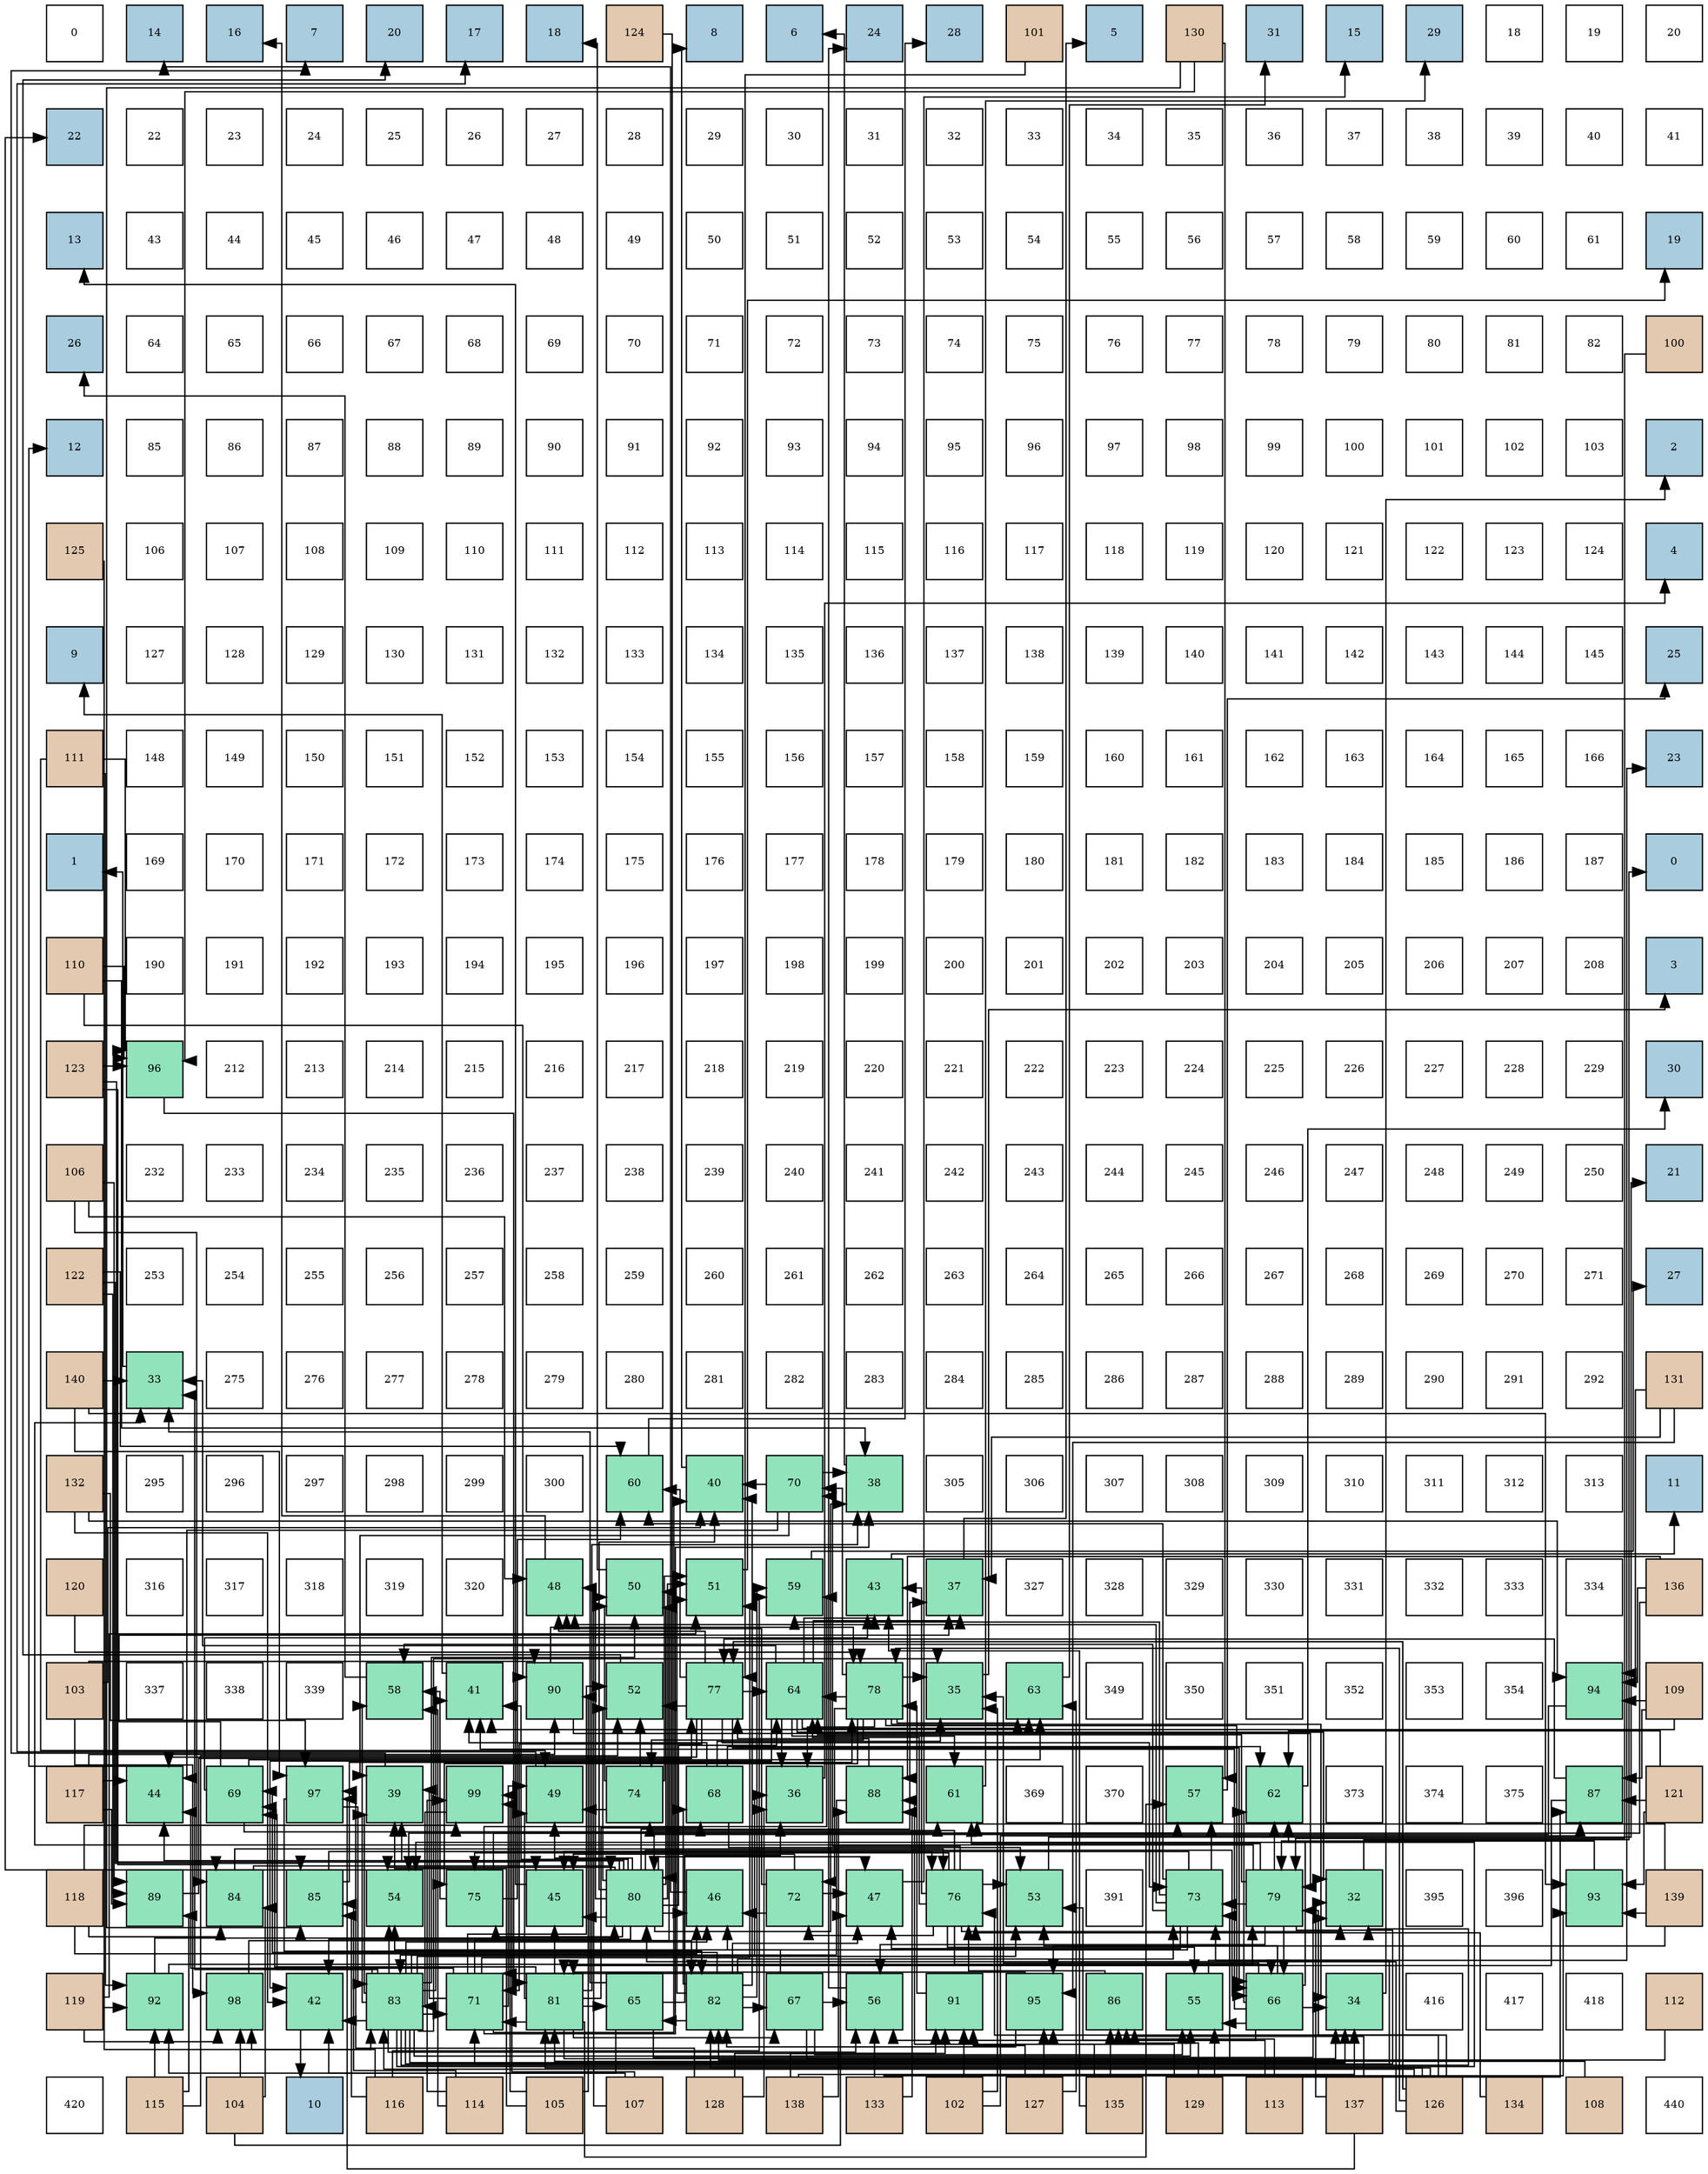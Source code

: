 digraph layout{
 rankdir=TB;
 splines=ortho;
 node [style=filled shape=square fixedsize=true width=0.6];
0[label="0", fontsize=8, fillcolor="#ffffff"];
1[label="14", fontsize=8, fillcolor="#a9ccde"];
2[label="16", fontsize=8, fillcolor="#a9ccde"];
3[label="7", fontsize=8, fillcolor="#a9ccde"];
4[label="20", fontsize=8, fillcolor="#a9ccde"];
5[label="17", fontsize=8, fillcolor="#a9ccde"];
6[label="18", fontsize=8, fillcolor="#a9ccde"];
7[label="124", fontsize=8, fillcolor="#e3c9af"];
8[label="8", fontsize=8, fillcolor="#a9ccde"];
9[label="6", fontsize=8, fillcolor="#a9ccde"];
10[label="24", fontsize=8, fillcolor="#a9ccde"];
11[label="28", fontsize=8, fillcolor="#a9ccde"];
12[label="101", fontsize=8, fillcolor="#e3c9af"];
13[label="5", fontsize=8, fillcolor="#a9ccde"];
14[label="130", fontsize=8, fillcolor="#e3c9af"];
15[label="31", fontsize=8, fillcolor="#a9ccde"];
16[label="15", fontsize=8, fillcolor="#a9ccde"];
17[label="29", fontsize=8, fillcolor="#a9ccde"];
18[label="18", fontsize=8, fillcolor="#ffffff"];
19[label="19", fontsize=8, fillcolor="#ffffff"];
20[label="20", fontsize=8, fillcolor="#ffffff"];
21[label="22", fontsize=8, fillcolor="#a9ccde"];
22[label="22", fontsize=8, fillcolor="#ffffff"];
23[label="23", fontsize=8, fillcolor="#ffffff"];
24[label="24", fontsize=8, fillcolor="#ffffff"];
25[label="25", fontsize=8, fillcolor="#ffffff"];
26[label="26", fontsize=8, fillcolor="#ffffff"];
27[label="27", fontsize=8, fillcolor="#ffffff"];
28[label="28", fontsize=8, fillcolor="#ffffff"];
29[label="29", fontsize=8, fillcolor="#ffffff"];
30[label="30", fontsize=8, fillcolor="#ffffff"];
31[label="31", fontsize=8, fillcolor="#ffffff"];
32[label="32", fontsize=8, fillcolor="#ffffff"];
33[label="33", fontsize=8, fillcolor="#ffffff"];
34[label="34", fontsize=8, fillcolor="#ffffff"];
35[label="35", fontsize=8, fillcolor="#ffffff"];
36[label="36", fontsize=8, fillcolor="#ffffff"];
37[label="37", fontsize=8, fillcolor="#ffffff"];
38[label="38", fontsize=8, fillcolor="#ffffff"];
39[label="39", fontsize=8, fillcolor="#ffffff"];
40[label="40", fontsize=8, fillcolor="#ffffff"];
41[label="41", fontsize=8, fillcolor="#ffffff"];
42[label="13", fontsize=8, fillcolor="#a9ccde"];
43[label="43", fontsize=8, fillcolor="#ffffff"];
44[label="44", fontsize=8, fillcolor="#ffffff"];
45[label="45", fontsize=8, fillcolor="#ffffff"];
46[label="46", fontsize=8, fillcolor="#ffffff"];
47[label="47", fontsize=8, fillcolor="#ffffff"];
48[label="48", fontsize=8, fillcolor="#ffffff"];
49[label="49", fontsize=8, fillcolor="#ffffff"];
50[label="50", fontsize=8, fillcolor="#ffffff"];
51[label="51", fontsize=8, fillcolor="#ffffff"];
52[label="52", fontsize=8, fillcolor="#ffffff"];
53[label="53", fontsize=8, fillcolor="#ffffff"];
54[label="54", fontsize=8, fillcolor="#ffffff"];
55[label="55", fontsize=8, fillcolor="#ffffff"];
56[label="56", fontsize=8, fillcolor="#ffffff"];
57[label="57", fontsize=8, fillcolor="#ffffff"];
58[label="58", fontsize=8, fillcolor="#ffffff"];
59[label="59", fontsize=8, fillcolor="#ffffff"];
60[label="60", fontsize=8, fillcolor="#ffffff"];
61[label="61", fontsize=8, fillcolor="#ffffff"];
62[label="19", fontsize=8, fillcolor="#a9ccde"];
63[label="26", fontsize=8, fillcolor="#a9ccde"];
64[label="64", fontsize=8, fillcolor="#ffffff"];
65[label="65", fontsize=8, fillcolor="#ffffff"];
66[label="66", fontsize=8, fillcolor="#ffffff"];
67[label="67", fontsize=8, fillcolor="#ffffff"];
68[label="68", fontsize=8, fillcolor="#ffffff"];
69[label="69", fontsize=8, fillcolor="#ffffff"];
70[label="70", fontsize=8, fillcolor="#ffffff"];
71[label="71", fontsize=8, fillcolor="#ffffff"];
72[label="72", fontsize=8, fillcolor="#ffffff"];
73[label="73", fontsize=8, fillcolor="#ffffff"];
74[label="74", fontsize=8, fillcolor="#ffffff"];
75[label="75", fontsize=8, fillcolor="#ffffff"];
76[label="76", fontsize=8, fillcolor="#ffffff"];
77[label="77", fontsize=8, fillcolor="#ffffff"];
78[label="78", fontsize=8, fillcolor="#ffffff"];
79[label="79", fontsize=8, fillcolor="#ffffff"];
80[label="80", fontsize=8, fillcolor="#ffffff"];
81[label="81", fontsize=8, fillcolor="#ffffff"];
82[label="82", fontsize=8, fillcolor="#ffffff"];
83[label="100", fontsize=8, fillcolor="#e3c9af"];
84[label="12", fontsize=8, fillcolor="#a9ccde"];
85[label="85", fontsize=8, fillcolor="#ffffff"];
86[label="86", fontsize=8, fillcolor="#ffffff"];
87[label="87", fontsize=8, fillcolor="#ffffff"];
88[label="88", fontsize=8, fillcolor="#ffffff"];
89[label="89", fontsize=8, fillcolor="#ffffff"];
90[label="90", fontsize=8, fillcolor="#ffffff"];
91[label="91", fontsize=8, fillcolor="#ffffff"];
92[label="92", fontsize=8, fillcolor="#ffffff"];
93[label="93", fontsize=8, fillcolor="#ffffff"];
94[label="94", fontsize=8, fillcolor="#ffffff"];
95[label="95", fontsize=8, fillcolor="#ffffff"];
96[label="96", fontsize=8, fillcolor="#ffffff"];
97[label="97", fontsize=8, fillcolor="#ffffff"];
98[label="98", fontsize=8, fillcolor="#ffffff"];
99[label="99", fontsize=8, fillcolor="#ffffff"];
100[label="100", fontsize=8, fillcolor="#ffffff"];
101[label="101", fontsize=8, fillcolor="#ffffff"];
102[label="102", fontsize=8, fillcolor="#ffffff"];
103[label="103", fontsize=8, fillcolor="#ffffff"];
104[label="2", fontsize=8, fillcolor="#a9ccde"];
105[label="125", fontsize=8, fillcolor="#e3c9af"];
106[label="106", fontsize=8, fillcolor="#ffffff"];
107[label="107", fontsize=8, fillcolor="#ffffff"];
108[label="108", fontsize=8, fillcolor="#ffffff"];
109[label="109", fontsize=8, fillcolor="#ffffff"];
110[label="110", fontsize=8, fillcolor="#ffffff"];
111[label="111", fontsize=8, fillcolor="#ffffff"];
112[label="112", fontsize=8, fillcolor="#ffffff"];
113[label="113", fontsize=8, fillcolor="#ffffff"];
114[label="114", fontsize=8, fillcolor="#ffffff"];
115[label="115", fontsize=8, fillcolor="#ffffff"];
116[label="116", fontsize=8, fillcolor="#ffffff"];
117[label="117", fontsize=8, fillcolor="#ffffff"];
118[label="118", fontsize=8, fillcolor="#ffffff"];
119[label="119", fontsize=8, fillcolor="#ffffff"];
120[label="120", fontsize=8, fillcolor="#ffffff"];
121[label="121", fontsize=8, fillcolor="#ffffff"];
122[label="122", fontsize=8, fillcolor="#ffffff"];
123[label="123", fontsize=8, fillcolor="#ffffff"];
124[label="124", fontsize=8, fillcolor="#ffffff"];
125[label="4", fontsize=8, fillcolor="#a9ccde"];
126[label="9", fontsize=8, fillcolor="#a9ccde"];
127[label="127", fontsize=8, fillcolor="#ffffff"];
128[label="128", fontsize=8, fillcolor="#ffffff"];
129[label="129", fontsize=8, fillcolor="#ffffff"];
130[label="130", fontsize=8, fillcolor="#ffffff"];
131[label="131", fontsize=8, fillcolor="#ffffff"];
132[label="132", fontsize=8, fillcolor="#ffffff"];
133[label="133", fontsize=8, fillcolor="#ffffff"];
134[label="134", fontsize=8, fillcolor="#ffffff"];
135[label="135", fontsize=8, fillcolor="#ffffff"];
136[label="136", fontsize=8, fillcolor="#ffffff"];
137[label="137", fontsize=8, fillcolor="#ffffff"];
138[label="138", fontsize=8, fillcolor="#ffffff"];
139[label="139", fontsize=8, fillcolor="#ffffff"];
140[label="140", fontsize=8, fillcolor="#ffffff"];
141[label="141", fontsize=8, fillcolor="#ffffff"];
142[label="142", fontsize=8, fillcolor="#ffffff"];
143[label="143", fontsize=8, fillcolor="#ffffff"];
144[label="144", fontsize=8, fillcolor="#ffffff"];
145[label="145", fontsize=8, fillcolor="#ffffff"];
146[label="25", fontsize=8, fillcolor="#a9ccde"];
147[label="111", fontsize=8, fillcolor="#e3c9af"];
148[label="148", fontsize=8, fillcolor="#ffffff"];
149[label="149", fontsize=8, fillcolor="#ffffff"];
150[label="150", fontsize=8, fillcolor="#ffffff"];
151[label="151", fontsize=8, fillcolor="#ffffff"];
152[label="152", fontsize=8, fillcolor="#ffffff"];
153[label="153", fontsize=8, fillcolor="#ffffff"];
154[label="154", fontsize=8, fillcolor="#ffffff"];
155[label="155", fontsize=8, fillcolor="#ffffff"];
156[label="156", fontsize=8, fillcolor="#ffffff"];
157[label="157", fontsize=8, fillcolor="#ffffff"];
158[label="158", fontsize=8, fillcolor="#ffffff"];
159[label="159", fontsize=8, fillcolor="#ffffff"];
160[label="160", fontsize=8, fillcolor="#ffffff"];
161[label="161", fontsize=8, fillcolor="#ffffff"];
162[label="162", fontsize=8, fillcolor="#ffffff"];
163[label="163", fontsize=8, fillcolor="#ffffff"];
164[label="164", fontsize=8, fillcolor="#ffffff"];
165[label="165", fontsize=8, fillcolor="#ffffff"];
166[label="166", fontsize=8, fillcolor="#ffffff"];
167[label="23", fontsize=8, fillcolor="#a9ccde"];
168[label="1", fontsize=8, fillcolor="#a9ccde"];
169[label="169", fontsize=8, fillcolor="#ffffff"];
170[label="170", fontsize=8, fillcolor="#ffffff"];
171[label="171", fontsize=8, fillcolor="#ffffff"];
172[label="172", fontsize=8, fillcolor="#ffffff"];
173[label="173", fontsize=8, fillcolor="#ffffff"];
174[label="174", fontsize=8, fillcolor="#ffffff"];
175[label="175", fontsize=8, fillcolor="#ffffff"];
176[label="176", fontsize=8, fillcolor="#ffffff"];
177[label="177", fontsize=8, fillcolor="#ffffff"];
178[label="178", fontsize=8, fillcolor="#ffffff"];
179[label="179", fontsize=8, fillcolor="#ffffff"];
180[label="180", fontsize=8, fillcolor="#ffffff"];
181[label="181", fontsize=8, fillcolor="#ffffff"];
182[label="182", fontsize=8, fillcolor="#ffffff"];
183[label="183", fontsize=8, fillcolor="#ffffff"];
184[label="184", fontsize=8, fillcolor="#ffffff"];
185[label="185", fontsize=8, fillcolor="#ffffff"];
186[label="186", fontsize=8, fillcolor="#ffffff"];
187[label="187", fontsize=8, fillcolor="#ffffff"];
188[label="0", fontsize=8, fillcolor="#a9ccde"];
189[label="110", fontsize=8, fillcolor="#e3c9af"];
190[label="190", fontsize=8, fillcolor="#ffffff"];
191[label="191", fontsize=8, fillcolor="#ffffff"];
192[label="192", fontsize=8, fillcolor="#ffffff"];
193[label="193", fontsize=8, fillcolor="#ffffff"];
194[label="194", fontsize=8, fillcolor="#ffffff"];
195[label="195", fontsize=8, fillcolor="#ffffff"];
196[label="196", fontsize=8, fillcolor="#ffffff"];
197[label="197", fontsize=8, fillcolor="#ffffff"];
198[label="198", fontsize=8, fillcolor="#ffffff"];
199[label="199", fontsize=8, fillcolor="#ffffff"];
200[label="200", fontsize=8, fillcolor="#ffffff"];
201[label="201", fontsize=8, fillcolor="#ffffff"];
202[label="202", fontsize=8, fillcolor="#ffffff"];
203[label="203", fontsize=8, fillcolor="#ffffff"];
204[label="204", fontsize=8, fillcolor="#ffffff"];
205[label="205", fontsize=8, fillcolor="#ffffff"];
206[label="206", fontsize=8, fillcolor="#ffffff"];
207[label="207", fontsize=8, fillcolor="#ffffff"];
208[label="208", fontsize=8, fillcolor="#ffffff"];
209[label="3", fontsize=8, fillcolor="#a9ccde"];
210[label="123", fontsize=8, fillcolor="#e3c9af"];
211[label="96", fontsize=8, fillcolor="#91e3bb"];
212[label="212", fontsize=8, fillcolor="#ffffff"];
213[label="213", fontsize=8, fillcolor="#ffffff"];
214[label="214", fontsize=8, fillcolor="#ffffff"];
215[label="215", fontsize=8, fillcolor="#ffffff"];
216[label="216", fontsize=8, fillcolor="#ffffff"];
217[label="217", fontsize=8, fillcolor="#ffffff"];
218[label="218", fontsize=8, fillcolor="#ffffff"];
219[label="219", fontsize=8, fillcolor="#ffffff"];
220[label="220", fontsize=8, fillcolor="#ffffff"];
221[label="221", fontsize=8, fillcolor="#ffffff"];
222[label="222", fontsize=8, fillcolor="#ffffff"];
223[label="223", fontsize=8, fillcolor="#ffffff"];
224[label="224", fontsize=8, fillcolor="#ffffff"];
225[label="225", fontsize=8, fillcolor="#ffffff"];
226[label="226", fontsize=8, fillcolor="#ffffff"];
227[label="227", fontsize=8, fillcolor="#ffffff"];
228[label="228", fontsize=8, fillcolor="#ffffff"];
229[label="229", fontsize=8, fillcolor="#ffffff"];
230[label="30", fontsize=8, fillcolor="#a9ccde"];
231[label="106", fontsize=8, fillcolor="#e3c9af"];
232[label="232", fontsize=8, fillcolor="#ffffff"];
233[label="233", fontsize=8, fillcolor="#ffffff"];
234[label="234", fontsize=8, fillcolor="#ffffff"];
235[label="235", fontsize=8, fillcolor="#ffffff"];
236[label="236", fontsize=8, fillcolor="#ffffff"];
237[label="237", fontsize=8, fillcolor="#ffffff"];
238[label="238", fontsize=8, fillcolor="#ffffff"];
239[label="239", fontsize=8, fillcolor="#ffffff"];
240[label="240", fontsize=8, fillcolor="#ffffff"];
241[label="241", fontsize=8, fillcolor="#ffffff"];
242[label="242", fontsize=8, fillcolor="#ffffff"];
243[label="243", fontsize=8, fillcolor="#ffffff"];
244[label="244", fontsize=8, fillcolor="#ffffff"];
245[label="245", fontsize=8, fillcolor="#ffffff"];
246[label="246", fontsize=8, fillcolor="#ffffff"];
247[label="247", fontsize=8, fillcolor="#ffffff"];
248[label="248", fontsize=8, fillcolor="#ffffff"];
249[label="249", fontsize=8, fillcolor="#ffffff"];
250[label="250", fontsize=8, fillcolor="#ffffff"];
251[label="21", fontsize=8, fillcolor="#a9ccde"];
252[label="122", fontsize=8, fillcolor="#e3c9af"];
253[label="253", fontsize=8, fillcolor="#ffffff"];
254[label="254", fontsize=8, fillcolor="#ffffff"];
255[label="255", fontsize=8, fillcolor="#ffffff"];
256[label="256", fontsize=8, fillcolor="#ffffff"];
257[label="257", fontsize=8, fillcolor="#ffffff"];
258[label="258", fontsize=8, fillcolor="#ffffff"];
259[label="259", fontsize=8, fillcolor="#ffffff"];
260[label="260", fontsize=8, fillcolor="#ffffff"];
261[label="261", fontsize=8, fillcolor="#ffffff"];
262[label="262", fontsize=8, fillcolor="#ffffff"];
263[label="263", fontsize=8, fillcolor="#ffffff"];
264[label="264", fontsize=8, fillcolor="#ffffff"];
265[label="265", fontsize=8, fillcolor="#ffffff"];
266[label="266", fontsize=8, fillcolor="#ffffff"];
267[label="267", fontsize=8, fillcolor="#ffffff"];
268[label="268", fontsize=8, fillcolor="#ffffff"];
269[label="269", fontsize=8, fillcolor="#ffffff"];
270[label="270", fontsize=8, fillcolor="#ffffff"];
271[label="271", fontsize=8, fillcolor="#ffffff"];
272[label="27", fontsize=8, fillcolor="#a9ccde"];
273[label="140", fontsize=8, fillcolor="#e3c9af"];
274[label="33", fontsize=8, fillcolor="#91e3bb"];
275[label="275", fontsize=8, fillcolor="#ffffff"];
276[label="276", fontsize=8, fillcolor="#ffffff"];
277[label="277", fontsize=8, fillcolor="#ffffff"];
278[label="278", fontsize=8, fillcolor="#ffffff"];
279[label="279", fontsize=8, fillcolor="#ffffff"];
280[label="280", fontsize=8, fillcolor="#ffffff"];
281[label="281", fontsize=8, fillcolor="#ffffff"];
282[label="282", fontsize=8, fillcolor="#ffffff"];
283[label="283", fontsize=8, fillcolor="#ffffff"];
284[label="284", fontsize=8, fillcolor="#ffffff"];
285[label="285", fontsize=8, fillcolor="#ffffff"];
286[label="286", fontsize=8, fillcolor="#ffffff"];
287[label="287", fontsize=8, fillcolor="#ffffff"];
288[label="288", fontsize=8, fillcolor="#ffffff"];
289[label="289", fontsize=8, fillcolor="#ffffff"];
290[label="290", fontsize=8, fillcolor="#ffffff"];
291[label="291", fontsize=8, fillcolor="#ffffff"];
292[label="292", fontsize=8, fillcolor="#ffffff"];
293[label="131", fontsize=8, fillcolor="#e3c9af"];
294[label="132", fontsize=8, fillcolor="#e3c9af"];
295[label="295", fontsize=8, fillcolor="#ffffff"];
296[label="296", fontsize=8, fillcolor="#ffffff"];
297[label="297", fontsize=8, fillcolor="#ffffff"];
298[label="298", fontsize=8, fillcolor="#ffffff"];
299[label="299", fontsize=8, fillcolor="#ffffff"];
300[label="300", fontsize=8, fillcolor="#ffffff"];
301[label="60", fontsize=8, fillcolor="#91e3bb"];
302[label="40", fontsize=8, fillcolor="#91e3bb"];
303[label="70", fontsize=8, fillcolor="#91e3bb"];
304[label="38", fontsize=8, fillcolor="#91e3bb"];
305[label="305", fontsize=8, fillcolor="#ffffff"];
306[label="306", fontsize=8, fillcolor="#ffffff"];
307[label="307", fontsize=8, fillcolor="#ffffff"];
308[label="308", fontsize=8, fillcolor="#ffffff"];
309[label="309", fontsize=8, fillcolor="#ffffff"];
310[label="310", fontsize=8, fillcolor="#ffffff"];
311[label="311", fontsize=8, fillcolor="#ffffff"];
312[label="312", fontsize=8, fillcolor="#ffffff"];
313[label="313", fontsize=8, fillcolor="#ffffff"];
314[label="11", fontsize=8, fillcolor="#a9ccde"];
315[label="120", fontsize=8, fillcolor="#e3c9af"];
316[label="316", fontsize=8, fillcolor="#ffffff"];
317[label="317", fontsize=8, fillcolor="#ffffff"];
318[label="318", fontsize=8, fillcolor="#ffffff"];
319[label="319", fontsize=8, fillcolor="#ffffff"];
320[label="320", fontsize=8, fillcolor="#ffffff"];
321[label="48", fontsize=8, fillcolor="#91e3bb"];
322[label="50", fontsize=8, fillcolor="#91e3bb"];
323[label="51", fontsize=8, fillcolor="#91e3bb"];
324[label="59", fontsize=8, fillcolor="#91e3bb"];
325[label="43", fontsize=8, fillcolor="#91e3bb"];
326[label="37", fontsize=8, fillcolor="#91e3bb"];
327[label="327", fontsize=8, fillcolor="#ffffff"];
328[label="328", fontsize=8, fillcolor="#ffffff"];
329[label="329", fontsize=8, fillcolor="#ffffff"];
330[label="330", fontsize=8, fillcolor="#ffffff"];
331[label="331", fontsize=8, fillcolor="#ffffff"];
332[label="332", fontsize=8, fillcolor="#ffffff"];
333[label="333", fontsize=8, fillcolor="#ffffff"];
334[label="334", fontsize=8, fillcolor="#ffffff"];
335[label="136", fontsize=8, fillcolor="#e3c9af"];
336[label="103", fontsize=8, fillcolor="#e3c9af"];
337[label="337", fontsize=8, fillcolor="#ffffff"];
338[label="338", fontsize=8, fillcolor="#ffffff"];
339[label="339", fontsize=8, fillcolor="#ffffff"];
340[label="58", fontsize=8, fillcolor="#91e3bb"];
341[label="41", fontsize=8, fillcolor="#91e3bb"];
342[label="90", fontsize=8, fillcolor="#91e3bb"];
343[label="52", fontsize=8, fillcolor="#91e3bb"];
344[label="77", fontsize=8, fillcolor="#91e3bb"];
345[label="64", fontsize=8, fillcolor="#91e3bb"];
346[label="78", fontsize=8, fillcolor="#91e3bb"];
347[label="35", fontsize=8, fillcolor="#91e3bb"];
348[label="63", fontsize=8, fillcolor="#91e3bb"];
349[label="349", fontsize=8, fillcolor="#ffffff"];
350[label="350", fontsize=8, fillcolor="#ffffff"];
351[label="351", fontsize=8, fillcolor="#ffffff"];
352[label="352", fontsize=8, fillcolor="#ffffff"];
353[label="353", fontsize=8, fillcolor="#ffffff"];
354[label="354", fontsize=8, fillcolor="#ffffff"];
355[label="94", fontsize=8, fillcolor="#91e3bb"];
356[label="109", fontsize=8, fillcolor="#e3c9af"];
357[label="117", fontsize=8, fillcolor="#e3c9af"];
358[label="44", fontsize=8, fillcolor="#91e3bb"];
359[label="69", fontsize=8, fillcolor="#91e3bb"];
360[label="97", fontsize=8, fillcolor="#91e3bb"];
361[label="39", fontsize=8, fillcolor="#91e3bb"];
362[label="99", fontsize=8, fillcolor="#91e3bb"];
363[label="49", fontsize=8, fillcolor="#91e3bb"];
364[label="74", fontsize=8, fillcolor="#91e3bb"];
365[label="68", fontsize=8, fillcolor="#91e3bb"];
366[label="36", fontsize=8, fillcolor="#91e3bb"];
367[label="88", fontsize=8, fillcolor="#91e3bb"];
368[label="61", fontsize=8, fillcolor="#91e3bb"];
369[label="369", fontsize=8, fillcolor="#ffffff"];
370[label="370", fontsize=8, fillcolor="#ffffff"];
371[label="57", fontsize=8, fillcolor="#91e3bb"];
372[label="62", fontsize=8, fillcolor="#91e3bb"];
373[label="373", fontsize=8, fillcolor="#ffffff"];
374[label="374", fontsize=8, fillcolor="#ffffff"];
375[label="375", fontsize=8, fillcolor="#ffffff"];
376[label="87", fontsize=8, fillcolor="#91e3bb"];
377[label="121", fontsize=8, fillcolor="#e3c9af"];
378[label="118", fontsize=8, fillcolor="#e3c9af"];
379[label="89", fontsize=8, fillcolor="#91e3bb"];
380[label="84", fontsize=8, fillcolor="#91e3bb"];
381[label="85", fontsize=8, fillcolor="#91e3bb"];
382[label="54", fontsize=8, fillcolor="#91e3bb"];
383[label="75", fontsize=8, fillcolor="#91e3bb"];
384[label="45", fontsize=8, fillcolor="#91e3bb"];
385[label="80", fontsize=8, fillcolor="#91e3bb"];
386[label="46", fontsize=8, fillcolor="#91e3bb"];
387[label="72", fontsize=8, fillcolor="#91e3bb"];
388[label="47", fontsize=8, fillcolor="#91e3bb"];
389[label="76", fontsize=8, fillcolor="#91e3bb"];
390[label="53", fontsize=8, fillcolor="#91e3bb"];
391[label="391", fontsize=8, fillcolor="#ffffff"];
392[label="73", fontsize=8, fillcolor="#91e3bb"];
393[label="79", fontsize=8, fillcolor="#91e3bb"];
394[label="32", fontsize=8, fillcolor="#91e3bb"];
395[label="395", fontsize=8, fillcolor="#ffffff"];
396[label="396", fontsize=8, fillcolor="#ffffff"];
397[label="93", fontsize=8, fillcolor="#91e3bb"];
398[label="139", fontsize=8, fillcolor="#e3c9af"];
399[label="119", fontsize=8, fillcolor="#e3c9af"];
400[label="92", fontsize=8, fillcolor="#91e3bb"];
401[label="98", fontsize=8, fillcolor="#91e3bb"];
402[label="42", fontsize=8, fillcolor="#91e3bb"];
403[label="83", fontsize=8, fillcolor="#91e3bb"];
404[label="71", fontsize=8, fillcolor="#91e3bb"];
405[label="81", fontsize=8, fillcolor="#91e3bb"];
406[label="65", fontsize=8, fillcolor="#91e3bb"];
407[label="82", fontsize=8, fillcolor="#91e3bb"];
408[label="67", fontsize=8, fillcolor="#91e3bb"];
409[label="56", fontsize=8, fillcolor="#91e3bb"];
410[label="91", fontsize=8, fillcolor="#91e3bb"];
411[label="95", fontsize=8, fillcolor="#91e3bb"];
412[label="86", fontsize=8, fillcolor="#91e3bb"];
413[label="55", fontsize=8, fillcolor="#91e3bb"];
414[label="66", fontsize=8, fillcolor="#91e3bb"];
415[label="34", fontsize=8, fillcolor="#91e3bb"];
416[label="416", fontsize=8, fillcolor="#ffffff"];
417[label="417", fontsize=8, fillcolor="#ffffff"];
418[label="418", fontsize=8, fillcolor="#ffffff"];
419[label="112", fontsize=8, fillcolor="#e3c9af"];
420[label="420", fontsize=8, fillcolor="#ffffff"];
421[label="115", fontsize=8, fillcolor="#e3c9af"];
422[label="104", fontsize=8, fillcolor="#e3c9af"];
423[label="10", fontsize=8, fillcolor="#a9ccde"];
424[label="116", fontsize=8, fillcolor="#e3c9af"];
425[label="114", fontsize=8, fillcolor="#e3c9af"];
426[label="105", fontsize=8, fillcolor="#e3c9af"];
427[label="107", fontsize=8, fillcolor="#e3c9af"];
428[label="128", fontsize=8, fillcolor="#e3c9af"];
429[label="138", fontsize=8, fillcolor="#e3c9af"];
430[label="133", fontsize=8, fillcolor="#e3c9af"];
431[label="102", fontsize=8, fillcolor="#e3c9af"];
432[label="127", fontsize=8, fillcolor="#e3c9af"];
433[label="135", fontsize=8, fillcolor="#e3c9af"];
434[label="129", fontsize=8, fillcolor="#e3c9af"];
435[label="113", fontsize=8, fillcolor="#e3c9af"];
436[label="137", fontsize=8, fillcolor="#e3c9af"];
437[label="126", fontsize=8, fillcolor="#e3c9af"];
438[label="134", fontsize=8, fillcolor="#e3c9af"];
439[label="108", fontsize=8, fillcolor="#e3c9af"];
440[label="440", fontsize=8, fillcolor="#ffffff"];
edge [constraint=false, style=vis];394 -> 188;
274 -> 168;
415 -> 104;
347 -> 209;
366 -> 125;
326 -> 13;
304 -> 9;
361 -> 3;
302 -> 8;
341 -> 126;
402 -> 423;
325 -> 314;
358 -> 84;
384 -> 42;
386 -> 1;
388 -> 16;
321 -> 2;
363 -> 5;
322 -> 6;
323 -> 62;
343 -> 4;
390 -> 251;
382 -> 21;
413 -> 167;
409 -> 10;
371 -> 146;
340 -> 63;
324 -> 272;
301 -> 11;
368 -> 17;
372 -> 230;
348 -> 15;
345 -> 394;
345 -> 274;
345 -> 366;
345 -> 326;
345 -> 402;
345 -> 325;
345 -> 368;
345 -> 348;
406 -> 394;
406 -> 274;
406 -> 366;
406 -> 402;
414 -> 415;
414 -> 347;
414 -> 341;
414 -> 390;
414 -> 382;
414 -> 413;
414 -> 409;
414 -> 372;
408 -> 415;
408 -> 382;
408 -> 413;
408 -> 409;
365 -> 347;
365 -> 341;
365 -> 390;
365 -> 372;
359 -> 326;
359 -> 325;
359 -> 368;
359 -> 348;
303 -> 304;
303 -> 361;
303 -> 302;
303 -> 358;
404 -> 304;
404 -> 361;
404 -> 302;
404 -> 358;
404 -> 363;
404 -> 322;
404 -> 323;
404 -> 343;
387 -> 384;
387 -> 386;
387 -> 388;
387 -> 321;
392 -> 384;
392 -> 386;
392 -> 388;
392 -> 321;
392 -> 371;
392 -> 340;
392 -> 324;
392 -> 301;
364 -> 363;
364 -> 322;
364 -> 323;
364 -> 343;
383 -> 371;
383 -> 340;
383 -> 324;
383 -> 301;
389 -> 394;
389 -> 325;
389 -> 390;
389 -> 413;
389 -> 345;
389 -> 414;
389 -> 303;
389 -> 387;
389 -> 364;
389 -> 383;
344 -> 358;
344 -> 321;
344 -> 343;
344 -> 301;
344 -> 345;
344 -> 414;
344 -> 404;
344 -> 392;
346 -> 415;
346 -> 347;
346 -> 366;
346 -> 348;
346 -> 345;
346 -> 414;
346 -> 303;
346 -> 387;
346 -> 364;
346 -> 383;
393 -> 274;
393 -> 409;
393 -> 368;
393 -> 372;
393 -> 345;
393 -> 414;
393 -> 404;
393 -> 392;
385 -> 326;
385 -> 304;
385 -> 361;
385 -> 302;
385 -> 341;
385 -> 402;
385 -> 358;
385 -> 384;
385 -> 386;
385 -> 388;
385 -> 321;
385 -> 363;
385 -> 322;
385 -> 323;
385 -> 343;
385 -> 382;
385 -> 345;
385 -> 414;
385 -> 383;
405 -> 304;
405 -> 384;
405 -> 363;
405 -> 371;
405 -> 406;
405 -> 408;
405 -> 365;
405 -> 359;
405 -> 404;
405 -> 392;
407 -> 302;
407 -> 388;
407 -> 323;
407 -> 324;
407 -> 406;
407 -> 408;
407 -> 365;
407 -> 359;
407 -> 404;
407 -> 392;
403 -> 394;
403 -> 274;
403 -> 415;
403 -> 347;
403 -> 366;
403 -> 361;
403 -> 341;
403 -> 402;
403 -> 386;
403 -> 322;
403 -> 390;
403 -> 382;
403 -> 413;
403 -> 409;
403 -> 340;
403 -> 372;
403 -> 359;
403 -> 404;
403 -> 392;
380 -> 389;
380 -> 385;
381 -> 389;
381 -> 346;
412 -> 389;
376 -> 344;
376 -> 405;
367 -> 344;
367 -> 403;
379 -> 344;
342 -> 346;
342 -> 393;
410 -> 346;
400 -> 393;
400 -> 385;
397 -> 393;
355 -> 385;
411 -> 405;
411 -> 407;
211 -> 405;
360 -> 407;
360 -> 403;
401 -> 407;
362 -> 403;
83 -> 393;
12 -> 344;
431 -> 347;
431 -> 376;
431 -> 410;
336 -> 302;
336 -> 342;
336 -> 401;
422 -> 388;
422 -> 380;
422 -> 401;
426 -> 361;
426 -> 342;
426 -> 362;
231 -> 321;
231 -> 380;
231 -> 379;
427 -> 322;
427 -> 400;
427 -> 362;
439 -> 405;
356 -> 341;
356 -> 376;
356 -> 355;
189 -> 304;
189 -> 342;
189 -> 211;
147 -> 363;
147 -> 400;
147 -> 211;
419 -> 407;
435 -> 390;
435 -> 412;
435 -> 376;
425 -> 340;
425 -> 381;
425 -> 362;
421 -> 343;
421 -> 379;
421 -> 400;
424 -> 324;
424 -> 381;
424 -> 401;
357 -> 358;
357 -> 379;
357 -> 342;
378 -> 386;
378 -> 380;
378 -> 362;
399 -> 323;
399 -> 400;
399 -> 401;
315 -> 346;
377 -> 372;
377 -> 376;
377 -> 397;
252 -> 301;
252 -> 381;
252 -> 379;
210 -> 384;
210 -> 380;
210 -> 211;
7 -> 385;
105 -> 403;
437 -> 389;
437 -> 344;
437 -> 346;
437 -> 393;
437 -> 385;
437 -> 405;
437 -> 407;
437 -> 403;
432 -> 348;
432 -> 410;
432 -> 411;
428 -> 366;
428 -> 410;
428 -> 360;
434 -> 413;
434 -> 412;
434 -> 367;
14 -> 371;
14 -> 381;
14 -> 211;
293 -> 326;
293 -> 355;
293 -> 411;
294 -> 402;
294 -> 355;
294 -> 360;
430 -> 409;
430 -> 367;
430 -> 397;
438 -> 389;
433 -> 325;
433 -> 412;
433 -> 411;
335 -> 382;
335 -> 367;
335 -> 355;
436 -> 394;
436 -> 412;
436 -> 360;
429 -> 415;
429 -> 367;
429 -> 410;
398 -> 368;
398 -> 397;
398 -> 411;
273 -> 274;
273 -> 397;
273 -> 360;
edge [constraint=true, style=invis];
0 -> 21 -> 42 -> 63 -> 84 -> 105 -> 126 -> 147 -> 168 -> 189 -> 210 -> 231 -> 252 -> 273 -> 294 -> 315 -> 336 -> 357 -> 378 -> 399 -> 420;
1 -> 22 -> 43 -> 64 -> 85 -> 106 -> 127 -> 148 -> 169 -> 190 -> 211 -> 232 -> 253 -> 274 -> 295 -> 316 -> 337 -> 358 -> 379 -> 400 -> 421;
2 -> 23 -> 44 -> 65 -> 86 -> 107 -> 128 -> 149 -> 170 -> 191 -> 212 -> 233 -> 254 -> 275 -> 296 -> 317 -> 338 -> 359 -> 380 -> 401 -> 422;
3 -> 24 -> 45 -> 66 -> 87 -> 108 -> 129 -> 150 -> 171 -> 192 -> 213 -> 234 -> 255 -> 276 -> 297 -> 318 -> 339 -> 360 -> 381 -> 402 -> 423;
4 -> 25 -> 46 -> 67 -> 88 -> 109 -> 130 -> 151 -> 172 -> 193 -> 214 -> 235 -> 256 -> 277 -> 298 -> 319 -> 340 -> 361 -> 382 -> 403 -> 424;
5 -> 26 -> 47 -> 68 -> 89 -> 110 -> 131 -> 152 -> 173 -> 194 -> 215 -> 236 -> 257 -> 278 -> 299 -> 320 -> 341 -> 362 -> 383 -> 404 -> 425;
6 -> 27 -> 48 -> 69 -> 90 -> 111 -> 132 -> 153 -> 174 -> 195 -> 216 -> 237 -> 258 -> 279 -> 300 -> 321 -> 342 -> 363 -> 384 -> 405 -> 426;
7 -> 28 -> 49 -> 70 -> 91 -> 112 -> 133 -> 154 -> 175 -> 196 -> 217 -> 238 -> 259 -> 280 -> 301 -> 322 -> 343 -> 364 -> 385 -> 406 -> 427;
8 -> 29 -> 50 -> 71 -> 92 -> 113 -> 134 -> 155 -> 176 -> 197 -> 218 -> 239 -> 260 -> 281 -> 302 -> 323 -> 344 -> 365 -> 386 -> 407 -> 428;
9 -> 30 -> 51 -> 72 -> 93 -> 114 -> 135 -> 156 -> 177 -> 198 -> 219 -> 240 -> 261 -> 282 -> 303 -> 324 -> 345 -> 366 -> 387 -> 408 -> 429;
10 -> 31 -> 52 -> 73 -> 94 -> 115 -> 136 -> 157 -> 178 -> 199 -> 220 -> 241 -> 262 -> 283 -> 304 -> 325 -> 346 -> 367 -> 388 -> 409 -> 430;
11 -> 32 -> 53 -> 74 -> 95 -> 116 -> 137 -> 158 -> 179 -> 200 -> 221 -> 242 -> 263 -> 284 -> 305 -> 326 -> 347 -> 368 -> 389 -> 410 -> 431;
12 -> 33 -> 54 -> 75 -> 96 -> 117 -> 138 -> 159 -> 180 -> 201 -> 222 -> 243 -> 264 -> 285 -> 306 -> 327 -> 348 -> 369 -> 390 -> 411 -> 432;
13 -> 34 -> 55 -> 76 -> 97 -> 118 -> 139 -> 160 -> 181 -> 202 -> 223 -> 244 -> 265 -> 286 -> 307 -> 328 -> 349 -> 370 -> 391 -> 412 -> 433;
14 -> 35 -> 56 -> 77 -> 98 -> 119 -> 140 -> 161 -> 182 -> 203 -> 224 -> 245 -> 266 -> 287 -> 308 -> 329 -> 350 -> 371 -> 392 -> 413 -> 434;
15 -> 36 -> 57 -> 78 -> 99 -> 120 -> 141 -> 162 -> 183 -> 204 -> 225 -> 246 -> 267 -> 288 -> 309 -> 330 -> 351 -> 372 -> 393 -> 414 -> 435;
16 -> 37 -> 58 -> 79 -> 100 -> 121 -> 142 -> 163 -> 184 -> 205 -> 226 -> 247 -> 268 -> 289 -> 310 -> 331 -> 352 -> 373 -> 394 -> 415 -> 436;
17 -> 38 -> 59 -> 80 -> 101 -> 122 -> 143 -> 164 -> 185 -> 206 -> 227 -> 248 -> 269 -> 290 -> 311 -> 332 -> 353 -> 374 -> 395 -> 416 -> 437;
18 -> 39 -> 60 -> 81 -> 102 -> 123 -> 144 -> 165 -> 186 -> 207 -> 228 -> 249 -> 270 -> 291 -> 312 -> 333 -> 354 -> 375 -> 396 -> 417 -> 438;
19 -> 40 -> 61 -> 82 -> 103 -> 124 -> 145 -> 166 -> 187 -> 208 -> 229 -> 250 -> 271 -> 292 -> 313 -> 334 -> 355 -> 376 -> 397 -> 418 -> 439;
20 -> 41 -> 62 -> 83 -> 104 -> 125 -> 146 -> 167 -> 188 -> 209 -> 230 -> 251 -> 272 -> 293 -> 314 -> 335 -> 356 -> 377 -> 398 -> 419 -> 440;
rank = same {0 -> 1 -> 2 -> 3 -> 4 -> 5 -> 6 -> 7 -> 8 -> 9 -> 10 -> 11 -> 12 -> 13 -> 14 -> 15 -> 16 -> 17 -> 18 -> 19 -> 20};
rank = same {21 -> 22 -> 23 -> 24 -> 25 -> 26 -> 27 -> 28 -> 29 -> 30 -> 31 -> 32 -> 33 -> 34 -> 35 -> 36 -> 37 -> 38 -> 39 -> 40 -> 41};
rank = same {42 -> 43 -> 44 -> 45 -> 46 -> 47 -> 48 -> 49 -> 50 -> 51 -> 52 -> 53 -> 54 -> 55 -> 56 -> 57 -> 58 -> 59 -> 60 -> 61 -> 62};
rank = same {63 -> 64 -> 65 -> 66 -> 67 -> 68 -> 69 -> 70 -> 71 -> 72 -> 73 -> 74 -> 75 -> 76 -> 77 -> 78 -> 79 -> 80 -> 81 -> 82 -> 83};
rank = same {84 -> 85 -> 86 -> 87 -> 88 -> 89 -> 90 -> 91 -> 92 -> 93 -> 94 -> 95 -> 96 -> 97 -> 98 -> 99 -> 100 -> 101 -> 102 -> 103 -> 104};
rank = same {105 -> 106 -> 107 -> 108 -> 109 -> 110 -> 111 -> 112 -> 113 -> 114 -> 115 -> 116 -> 117 -> 118 -> 119 -> 120 -> 121 -> 122 -> 123 -> 124 -> 125};
rank = same {126 -> 127 -> 128 -> 129 -> 130 -> 131 -> 132 -> 133 -> 134 -> 135 -> 136 -> 137 -> 138 -> 139 -> 140 -> 141 -> 142 -> 143 -> 144 -> 145 -> 146};
rank = same {147 -> 148 -> 149 -> 150 -> 151 -> 152 -> 153 -> 154 -> 155 -> 156 -> 157 -> 158 -> 159 -> 160 -> 161 -> 162 -> 163 -> 164 -> 165 -> 166 -> 167};
rank = same {168 -> 169 -> 170 -> 171 -> 172 -> 173 -> 174 -> 175 -> 176 -> 177 -> 178 -> 179 -> 180 -> 181 -> 182 -> 183 -> 184 -> 185 -> 186 -> 187 -> 188};
rank = same {189 -> 190 -> 191 -> 192 -> 193 -> 194 -> 195 -> 196 -> 197 -> 198 -> 199 -> 200 -> 201 -> 202 -> 203 -> 204 -> 205 -> 206 -> 207 -> 208 -> 209};
rank = same {210 -> 211 -> 212 -> 213 -> 214 -> 215 -> 216 -> 217 -> 218 -> 219 -> 220 -> 221 -> 222 -> 223 -> 224 -> 225 -> 226 -> 227 -> 228 -> 229 -> 230};
rank = same {231 -> 232 -> 233 -> 234 -> 235 -> 236 -> 237 -> 238 -> 239 -> 240 -> 241 -> 242 -> 243 -> 244 -> 245 -> 246 -> 247 -> 248 -> 249 -> 250 -> 251};
rank = same {252 -> 253 -> 254 -> 255 -> 256 -> 257 -> 258 -> 259 -> 260 -> 261 -> 262 -> 263 -> 264 -> 265 -> 266 -> 267 -> 268 -> 269 -> 270 -> 271 -> 272};
rank = same {273 -> 274 -> 275 -> 276 -> 277 -> 278 -> 279 -> 280 -> 281 -> 282 -> 283 -> 284 -> 285 -> 286 -> 287 -> 288 -> 289 -> 290 -> 291 -> 292 -> 293};
rank = same {294 -> 295 -> 296 -> 297 -> 298 -> 299 -> 300 -> 301 -> 302 -> 303 -> 304 -> 305 -> 306 -> 307 -> 308 -> 309 -> 310 -> 311 -> 312 -> 313 -> 314};
rank = same {315 -> 316 -> 317 -> 318 -> 319 -> 320 -> 321 -> 322 -> 323 -> 324 -> 325 -> 326 -> 327 -> 328 -> 329 -> 330 -> 331 -> 332 -> 333 -> 334 -> 335};
rank = same {336 -> 337 -> 338 -> 339 -> 340 -> 341 -> 342 -> 343 -> 344 -> 345 -> 346 -> 347 -> 348 -> 349 -> 350 -> 351 -> 352 -> 353 -> 354 -> 355 -> 356};
rank = same {357 -> 358 -> 359 -> 360 -> 361 -> 362 -> 363 -> 364 -> 365 -> 366 -> 367 -> 368 -> 369 -> 370 -> 371 -> 372 -> 373 -> 374 -> 375 -> 376 -> 377};
rank = same {378 -> 379 -> 380 -> 381 -> 382 -> 383 -> 384 -> 385 -> 386 -> 387 -> 388 -> 389 -> 390 -> 391 -> 392 -> 393 -> 394 -> 395 -> 396 -> 397 -> 398};
rank = same {399 -> 400 -> 401 -> 402 -> 403 -> 404 -> 405 -> 406 -> 407 -> 408 -> 409 -> 410 -> 411 -> 412 -> 413 -> 414 -> 415 -> 416 -> 417 -> 418 -> 419};
rank = same {420 -> 421 -> 422 -> 423 -> 424 -> 425 -> 426 -> 427 -> 428 -> 429 -> 430 -> 431 -> 432 -> 433 -> 434 -> 435 -> 436 -> 437 -> 438 -> 439 -> 440};
}